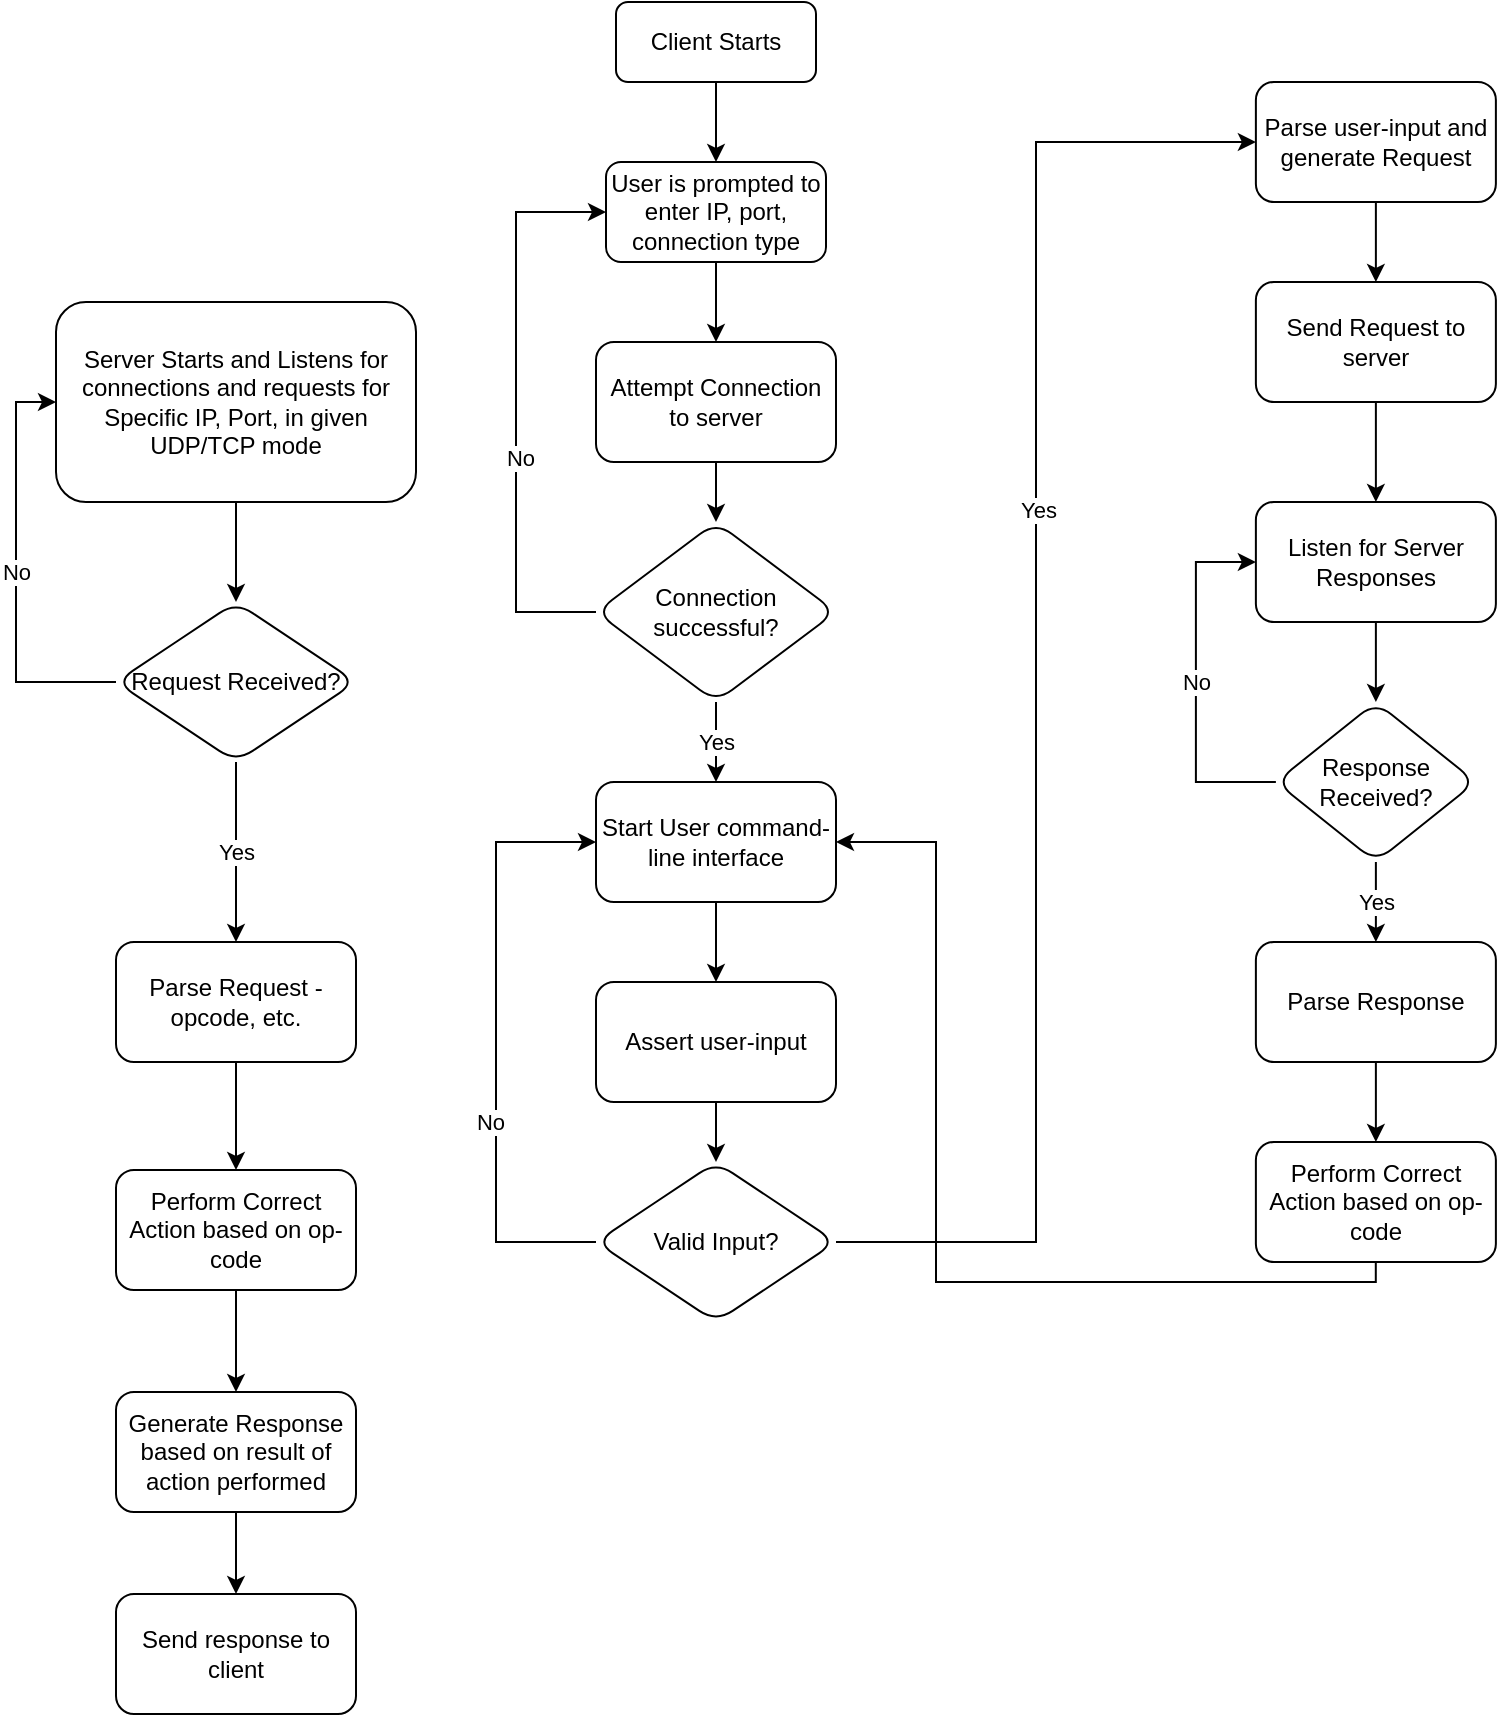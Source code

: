 <mxfile version="21.1.2" type="device">
  <diagram id="C5RBs43oDa-KdzZeNtuy" name="Page-1">
    <mxGraphModel dx="1343" dy="671" grid="0" gridSize="10" guides="1" tooltips="1" connect="1" arrows="1" fold="1" page="1" pageScale="1" pageWidth="827" pageHeight="1169" math="0" shadow="0">
      <root>
        <mxCell id="WIyWlLk6GJQsqaUBKTNV-0" />
        <mxCell id="WIyWlLk6GJQsqaUBKTNV-1" parent="WIyWlLk6GJQsqaUBKTNV-0" />
        <mxCell id="mumM-92ZvNiZbdCzB3zB-25" value="" style="edgeStyle=orthogonalEdgeStyle;rounded=0;orthogonalLoop=1;jettySize=auto;html=1;" parent="WIyWlLk6GJQsqaUBKTNV-1" source="WIyWlLk6GJQsqaUBKTNV-3" target="mumM-92ZvNiZbdCzB3zB-24" edge="1">
          <mxGeometry relative="1" as="geometry" />
        </mxCell>
        <mxCell id="WIyWlLk6GJQsqaUBKTNV-3" value="Server Starts and Listens for connections and requests for Specific IP, Port, in given UDP/TCP mode" style="rounded=1;whiteSpace=wrap;html=1;fontSize=12;glass=0;strokeWidth=1;shadow=0;" parent="WIyWlLk6GJQsqaUBKTNV-1" vertex="1">
          <mxGeometry x="50" y="200" width="180" height="100" as="geometry" />
        </mxCell>
        <mxCell id="mumM-92ZvNiZbdCzB3zB-1" style="edgeStyle=orthogonalEdgeStyle;rounded=0;orthogonalLoop=1;jettySize=auto;html=1;entryX=0.5;entryY=0;entryDx=0;entryDy=0;" parent="WIyWlLk6GJQsqaUBKTNV-1" source="mumM-92ZvNiZbdCzB3zB-0" target="mumM-92ZvNiZbdCzB3zB-2" edge="1">
          <mxGeometry relative="1" as="geometry">
            <mxPoint x="380" y="200" as="targetPoint" />
          </mxGeometry>
        </mxCell>
        <mxCell id="mumM-92ZvNiZbdCzB3zB-0" value="Client Starts" style="rounded=1;whiteSpace=wrap;html=1;fontSize=12;glass=0;strokeWidth=1;shadow=0;" parent="WIyWlLk6GJQsqaUBKTNV-1" vertex="1">
          <mxGeometry x="330" y="50" width="100" height="40" as="geometry" />
        </mxCell>
        <mxCell id="mumM-92ZvNiZbdCzB3zB-4" value="" style="edgeStyle=orthogonalEdgeStyle;rounded=0;orthogonalLoop=1;jettySize=auto;html=1;" parent="WIyWlLk6GJQsqaUBKTNV-1" source="mumM-92ZvNiZbdCzB3zB-2" target="mumM-92ZvNiZbdCzB3zB-3" edge="1">
          <mxGeometry relative="1" as="geometry" />
        </mxCell>
        <mxCell id="mumM-92ZvNiZbdCzB3zB-2" value="User is prompted to enter IP, port, connection type" style="rounded=1;whiteSpace=wrap;html=1;fontSize=12;glass=0;strokeWidth=1;shadow=0;" parent="WIyWlLk6GJQsqaUBKTNV-1" vertex="1">
          <mxGeometry x="325" y="130" width="110" height="50" as="geometry" />
        </mxCell>
        <mxCell id="mumM-92ZvNiZbdCzB3zB-8" value="" style="edgeStyle=orthogonalEdgeStyle;rounded=0;orthogonalLoop=1;jettySize=auto;html=1;" parent="WIyWlLk6GJQsqaUBKTNV-1" source="mumM-92ZvNiZbdCzB3zB-3" target="mumM-92ZvNiZbdCzB3zB-7" edge="1">
          <mxGeometry relative="1" as="geometry" />
        </mxCell>
        <mxCell id="mumM-92ZvNiZbdCzB3zB-3" value="Attempt Connection to server" style="whiteSpace=wrap;html=1;rounded=1;glass=0;strokeWidth=1;shadow=0;" parent="WIyWlLk6GJQsqaUBKTNV-1" vertex="1">
          <mxGeometry x="320" y="220" width="120" height="60" as="geometry" />
        </mxCell>
        <mxCell id="mumM-92ZvNiZbdCzB3zB-9" style="edgeStyle=orthogonalEdgeStyle;rounded=0;orthogonalLoop=1;jettySize=auto;html=1;entryX=0;entryY=0.5;entryDx=0;entryDy=0;" parent="WIyWlLk6GJQsqaUBKTNV-1" source="mumM-92ZvNiZbdCzB3zB-7" target="mumM-92ZvNiZbdCzB3zB-2" edge="1">
          <mxGeometry relative="1" as="geometry">
            <Array as="points">
              <mxPoint x="280" y="355" />
              <mxPoint x="280" y="155" />
            </Array>
          </mxGeometry>
        </mxCell>
        <mxCell id="mumM-92ZvNiZbdCzB3zB-10" value="No" style="edgeLabel;html=1;align=center;verticalAlign=middle;resizable=0;points=[];" parent="mumM-92ZvNiZbdCzB3zB-9" vertex="1" connectable="0">
          <mxGeometry x="-0.18" y="-2" relative="1" as="geometry">
            <mxPoint as="offset" />
          </mxGeometry>
        </mxCell>
        <mxCell id="mumM-92ZvNiZbdCzB3zB-12" value="Yes" style="edgeStyle=orthogonalEdgeStyle;rounded=0;orthogonalLoop=1;jettySize=auto;html=1;" parent="WIyWlLk6GJQsqaUBKTNV-1" source="mumM-92ZvNiZbdCzB3zB-7" target="mumM-92ZvNiZbdCzB3zB-11" edge="1">
          <mxGeometry relative="1" as="geometry" />
        </mxCell>
        <mxCell id="mumM-92ZvNiZbdCzB3zB-7" value="Connection successful?" style="rhombus;whiteSpace=wrap;html=1;rounded=1;glass=0;strokeWidth=1;shadow=0;" parent="WIyWlLk6GJQsqaUBKTNV-1" vertex="1">
          <mxGeometry x="320" y="310" width="120" height="90" as="geometry" />
        </mxCell>
        <mxCell id="mumM-92ZvNiZbdCzB3zB-18" style="edgeStyle=orthogonalEdgeStyle;rounded=0;orthogonalLoop=1;jettySize=auto;html=1;" parent="WIyWlLk6GJQsqaUBKTNV-1" source="mumM-92ZvNiZbdCzB3zB-11" target="mumM-92ZvNiZbdCzB3zB-17" edge="1">
          <mxGeometry relative="1" as="geometry" />
        </mxCell>
        <mxCell id="mumM-92ZvNiZbdCzB3zB-11" value="Start User command-line interface" style="whiteSpace=wrap;html=1;rounded=1;glass=0;strokeWidth=1;shadow=0;" parent="WIyWlLk6GJQsqaUBKTNV-1" vertex="1">
          <mxGeometry x="320" y="440" width="120" height="60" as="geometry" />
        </mxCell>
        <mxCell id="mumM-92ZvNiZbdCzB3zB-16" style="edgeStyle=orthogonalEdgeStyle;rounded=0;orthogonalLoop=1;jettySize=auto;html=1;entryX=0;entryY=0.5;entryDx=0;entryDy=0;exitX=0;exitY=0.5;exitDx=0;exitDy=0;" parent="WIyWlLk6GJQsqaUBKTNV-1" source="mumM-92ZvNiZbdCzB3zB-14" target="mumM-92ZvNiZbdCzB3zB-11" edge="1">
          <mxGeometry relative="1" as="geometry">
            <mxPoint x="260" y="560" as="targetPoint" />
            <Array as="points">
              <mxPoint x="270" y="670" />
              <mxPoint x="270" y="470" />
            </Array>
          </mxGeometry>
        </mxCell>
        <mxCell id="mumM-92ZvNiZbdCzB3zB-20" value="No" style="edgeLabel;html=1;align=center;verticalAlign=middle;resizable=0;points=[];" parent="mumM-92ZvNiZbdCzB3zB-16" vertex="1" connectable="0">
          <mxGeometry x="-0.266" y="3" relative="1" as="geometry">
            <mxPoint as="offset" />
          </mxGeometry>
        </mxCell>
        <mxCell id="mumM-92ZvNiZbdCzB3zB-30" value="" style="edgeStyle=orthogonalEdgeStyle;rounded=0;orthogonalLoop=1;jettySize=auto;html=1;" parent="WIyWlLk6GJQsqaUBKTNV-1" source="mumM-92ZvNiZbdCzB3zB-14" target="mumM-92ZvNiZbdCzB3zB-29" edge="1">
          <mxGeometry relative="1" as="geometry">
            <Array as="points">
              <mxPoint x="540" y="670" />
              <mxPoint x="540" y="120" />
            </Array>
          </mxGeometry>
        </mxCell>
        <mxCell id="7iV4TZTKWYvVcZ4DRXaY-0" value="Yes" style="edgeLabel;html=1;align=center;verticalAlign=middle;resizable=0;points=[];" vertex="1" connectable="0" parent="mumM-92ZvNiZbdCzB3zB-30">
          <mxGeometry x="0.226" y="-1" relative="1" as="geometry">
            <mxPoint as="offset" />
          </mxGeometry>
        </mxCell>
        <mxCell id="mumM-92ZvNiZbdCzB3zB-14" value="Valid Input?" style="rhombus;whiteSpace=wrap;html=1;rounded=1;glass=0;strokeWidth=1;shadow=0;" parent="WIyWlLk6GJQsqaUBKTNV-1" vertex="1">
          <mxGeometry x="320" y="630" width="120" height="80" as="geometry" />
        </mxCell>
        <mxCell id="mumM-92ZvNiZbdCzB3zB-19" style="edgeStyle=orthogonalEdgeStyle;rounded=0;orthogonalLoop=1;jettySize=auto;html=1;entryX=0.5;entryY=0;entryDx=0;entryDy=0;" parent="WIyWlLk6GJQsqaUBKTNV-1" source="mumM-92ZvNiZbdCzB3zB-17" target="mumM-92ZvNiZbdCzB3zB-14" edge="1">
          <mxGeometry relative="1" as="geometry" />
        </mxCell>
        <mxCell id="mumM-92ZvNiZbdCzB3zB-17" value="Assert user-input" style="whiteSpace=wrap;html=1;rounded=1;glass=0;strokeWidth=1;shadow=0;" parent="WIyWlLk6GJQsqaUBKTNV-1" vertex="1">
          <mxGeometry x="320" y="540" width="120" height="60" as="geometry" />
        </mxCell>
        <mxCell id="mumM-92ZvNiZbdCzB3zB-26" value="No" style="edgeStyle=orthogonalEdgeStyle;rounded=0;orthogonalLoop=1;jettySize=auto;html=1;entryX=0;entryY=0.5;entryDx=0;entryDy=0;" parent="WIyWlLk6GJQsqaUBKTNV-1" source="mumM-92ZvNiZbdCzB3zB-24" target="WIyWlLk6GJQsqaUBKTNV-3" edge="1">
          <mxGeometry relative="1" as="geometry">
            <Array as="points">
              <mxPoint x="30" y="390" />
              <mxPoint x="30" y="250" />
            </Array>
          </mxGeometry>
        </mxCell>
        <mxCell id="mumM-92ZvNiZbdCzB3zB-28" value="Yes" style="edgeStyle=orthogonalEdgeStyle;rounded=0;orthogonalLoop=1;jettySize=auto;html=1;" parent="WIyWlLk6GJQsqaUBKTNV-1" source="mumM-92ZvNiZbdCzB3zB-24" target="mumM-92ZvNiZbdCzB3zB-27" edge="1">
          <mxGeometry relative="1" as="geometry" />
        </mxCell>
        <mxCell id="mumM-92ZvNiZbdCzB3zB-24" value="Request Received?" style="rhombus;whiteSpace=wrap;html=1;rounded=1;glass=0;strokeWidth=1;shadow=0;" parent="WIyWlLk6GJQsqaUBKTNV-1" vertex="1">
          <mxGeometry x="80" y="350" width="120" height="80" as="geometry" />
        </mxCell>
        <mxCell id="mumM-92ZvNiZbdCzB3zB-45" style="edgeStyle=orthogonalEdgeStyle;rounded=0;orthogonalLoop=1;jettySize=auto;html=1;entryX=0.5;entryY=0;entryDx=0;entryDy=0;" parent="WIyWlLk6GJQsqaUBKTNV-1" source="mumM-92ZvNiZbdCzB3zB-27" target="mumM-92ZvNiZbdCzB3zB-44" edge="1">
          <mxGeometry relative="1" as="geometry" />
        </mxCell>
        <mxCell id="mumM-92ZvNiZbdCzB3zB-27" value="Parse Request - opcode, etc." style="whiteSpace=wrap;html=1;rounded=1;glass=0;strokeWidth=1;shadow=0;" parent="WIyWlLk6GJQsqaUBKTNV-1" vertex="1">
          <mxGeometry x="80" y="520" width="120" height="60" as="geometry" />
        </mxCell>
        <mxCell id="mumM-92ZvNiZbdCzB3zB-32" value="" style="edgeStyle=orthogonalEdgeStyle;rounded=0;orthogonalLoop=1;jettySize=auto;html=1;" parent="WIyWlLk6GJQsqaUBKTNV-1" source="mumM-92ZvNiZbdCzB3zB-29" target="mumM-92ZvNiZbdCzB3zB-31" edge="1">
          <mxGeometry relative="1" as="geometry" />
        </mxCell>
        <mxCell id="mumM-92ZvNiZbdCzB3zB-29" value="Parse user-input and generate Request" style="whiteSpace=wrap;html=1;rounded=1;glass=0;strokeWidth=1;shadow=0;" parent="WIyWlLk6GJQsqaUBKTNV-1" vertex="1">
          <mxGeometry x="649.94" y="90" width="120" height="60" as="geometry" />
        </mxCell>
        <mxCell id="mumM-92ZvNiZbdCzB3zB-34" value="" style="edgeStyle=orthogonalEdgeStyle;rounded=0;orthogonalLoop=1;jettySize=auto;html=1;" parent="WIyWlLk6GJQsqaUBKTNV-1" source="mumM-92ZvNiZbdCzB3zB-31" target="mumM-92ZvNiZbdCzB3zB-33" edge="1">
          <mxGeometry relative="1" as="geometry" />
        </mxCell>
        <mxCell id="mumM-92ZvNiZbdCzB3zB-31" value="Send Request to server" style="whiteSpace=wrap;html=1;rounded=1;glass=0;strokeWidth=1;shadow=0;" parent="WIyWlLk6GJQsqaUBKTNV-1" vertex="1">
          <mxGeometry x="649.94" y="190" width="120" height="60" as="geometry" />
        </mxCell>
        <mxCell id="mumM-92ZvNiZbdCzB3zB-38" style="edgeStyle=orthogonalEdgeStyle;rounded=0;orthogonalLoop=1;jettySize=auto;html=1;entryX=0.5;entryY=0;entryDx=0;entryDy=0;" parent="WIyWlLk6GJQsqaUBKTNV-1" source="mumM-92ZvNiZbdCzB3zB-33" target="mumM-92ZvNiZbdCzB3zB-37" edge="1">
          <mxGeometry relative="1" as="geometry" />
        </mxCell>
        <mxCell id="mumM-92ZvNiZbdCzB3zB-33" value="Listen for Server Responses" style="whiteSpace=wrap;html=1;rounded=1;glass=0;strokeWidth=1;shadow=0;" parent="WIyWlLk6GJQsqaUBKTNV-1" vertex="1">
          <mxGeometry x="649.94" y="300" width="120" height="60" as="geometry" />
        </mxCell>
        <mxCell id="mumM-92ZvNiZbdCzB3zB-35" value="No" style="edgeStyle=orthogonalEdgeStyle;rounded=0;orthogonalLoop=1;jettySize=auto;html=1;entryX=0;entryY=0.5;entryDx=0;entryDy=0;exitX=0;exitY=0.5;exitDx=0;exitDy=0;" parent="WIyWlLk6GJQsqaUBKTNV-1" source="mumM-92ZvNiZbdCzB3zB-37" target="mumM-92ZvNiZbdCzB3zB-33" edge="1">
          <mxGeometry relative="1" as="geometry">
            <mxPoint x="619.94" y="320" as="targetPoint" />
            <Array as="points">
              <mxPoint x="619.94" y="440" />
              <mxPoint x="619.94" y="330" />
            </Array>
          </mxGeometry>
        </mxCell>
        <mxCell id="mumM-92ZvNiZbdCzB3zB-36" value="Yes" style="edgeStyle=orthogonalEdgeStyle;rounded=0;orthogonalLoop=1;jettySize=auto;html=1;entryX=0.5;entryY=0;entryDx=0;entryDy=0;" parent="WIyWlLk6GJQsqaUBKTNV-1" source="mumM-92ZvNiZbdCzB3zB-37" target="mumM-92ZvNiZbdCzB3zB-39" edge="1">
          <mxGeometry relative="1" as="geometry">
            <mxPoint x="709.94" y="560" as="targetPoint" />
          </mxGeometry>
        </mxCell>
        <mxCell id="mumM-92ZvNiZbdCzB3zB-37" value="Response Received?" style="rhombus;whiteSpace=wrap;html=1;rounded=1;glass=0;strokeWidth=1;shadow=0;" parent="WIyWlLk6GJQsqaUBKTNV-1" vertex="1">
          <mxGeometry x="659.94" y="400" width="100" height="80" as="geometry" />
        </mxCell>
        <mxCell id="mumM-92ZvNiZbdCzB3zB-42" value="" style="edgeStyle=orthogonalEdgeStyle;rounded=0;orthogonalLoop=1;jettySize=auto;html=1;" parent="WIyWlLk6GJQsqaUBKTNV-1" source="mumM-92ZvNiZbdCzB3zB-39" target="mumM-92ZvNiZbdCzB3zB-41" edge="1">
          <mxGeometry relative="1" as="geometry" />
        </mxCell>
        <mxCell id="mumM-92ZvNiZbdCzB3zB-39" value="Parse Response" style="whiteSpace=wrap;html=1;rounded=1;glass=0;strokeWidth=1;shadow=0;" parent="WIyWlLk6GJQsqaUBKTNV-1" vertex="1">
          <mxGeometry x="649.94" y="520" width="120" height="60" as="geometry" />
        </mxCell>
        <mxCell id="mumM-92ZvNiZbdCzB3zB-43" style="edgeStyle=orthogonalEdgeStyle;rounded=0;orthogonalLoop=1;jettySize=auto;html=1;entryX=1;entryY=0.5;entryDx=0;entryDy=0;" parent="WIyWlLk6GJQsqaUBKTNV-1" source="mumM-92ZvNiZbdCzB3zB-41" target="mumM-92ZvNiZbdCzB3zB-11" edge="1">
          <mxGeometry relative="1" as="geometry">
            <Array as="points">
              <mxPoint x="710" y="690" />
              <mxPoint x="490" y="690" />
              <mxPoint x="490" y="470" />
            </Array>
          </mxGeometry>
        </mxCell>
        <mxCell id="mumM-92ZvNiZbdCzB3zB-41" value="Perform Correct Action based on op-code" style="whiteSpace=wrap;html=1;rounded=1;glass=0;strokeWidth=1;shadow=0;" parent="WIyWlLk6GJQsqaUBKTNV-1" vertex="1">
          <mxGeometry x="649.94" y="620" width="120" height="60" as="geometry" />
        </mxCell>
        <mxCell id="mumM-92ZvNiZbdCzB3zB-47" style="edgeStyle=orthogonalEdgeStyle;rounded=0;orthogonalLoop=1;jettySize=auto;html=1;entryX=0.5;entryY=0;entryDx=0;entryDy=0;" parent="WIyWlLk6GJQsqaUBKTNV-1" source="mumM-92ZvNiZbdCzB3zB-44" target="mumM-92ZvNiZbdCzB3zB-46" edge="1">
          <mxGeometry relative="1" as="geometry" />
        </mxCell>
        <mxCell id="mumM-92ZvNiZbdCzB3zB-44" value="Perform Correct Action based on op-code" style="whiteSpace=wrap;html=1;rounded=1;glass=0;strokeWidth=1;shadow=0;" parent="WIyWlLk6GJQsqaUBKTNV-1" vertex="1">
          <mxGeometry x="80" y="634" width="120" height="60" as="geometry" />
        </mxCell>
        <mxCell id="mumM-92ZvNiZbdCzB3zB-49" value="" style="edgeStyle=orthogonalEdgeStyle;rounded=0;orthogonalLoop=1;jettySize=auto;html=1;" parent="WIyWlLk6GJQsqaUBKTNV-1" source="mumM-92ZvNiZbdCzB3zB-46" target="mumM-92ZvNiZbdCzB3zB-48" edge="1">
          <mxGeometry relative="1" as="geometry" />
        </mxCell>
        <mxCell id="mumM-92ZvNiZbdCzB3zB-46" value="Generate Response based on result of action performed" style="whiteSpace=wrap;html=1;rounded=1;glass=0;strokeWidth=1;shadow=0;" parent="WIyWlLk6GJQsqaUBKTNV-1" vertex="1">
          <mxGeometry x="80" y="745" width="120" height="60" as="geometry" />
        </mxCell>
        <mxCell id="mumM-92ZvNiZbdCzB3zB-48" value="Send response to client" style="whiteSpace=wrap;html=1;rounded=1;glass=0;strokeWidth=1;shadow=0;" parent="WIyWlLk6GJQsqaUBKTNV-1" vertex="1">
          <mxGeometry x="80" y="846" width="120" height="60" as="geometry" />
        </mxCell>
      </root>
    </mxGraphModel>
  </diagram>
</mxfile>
